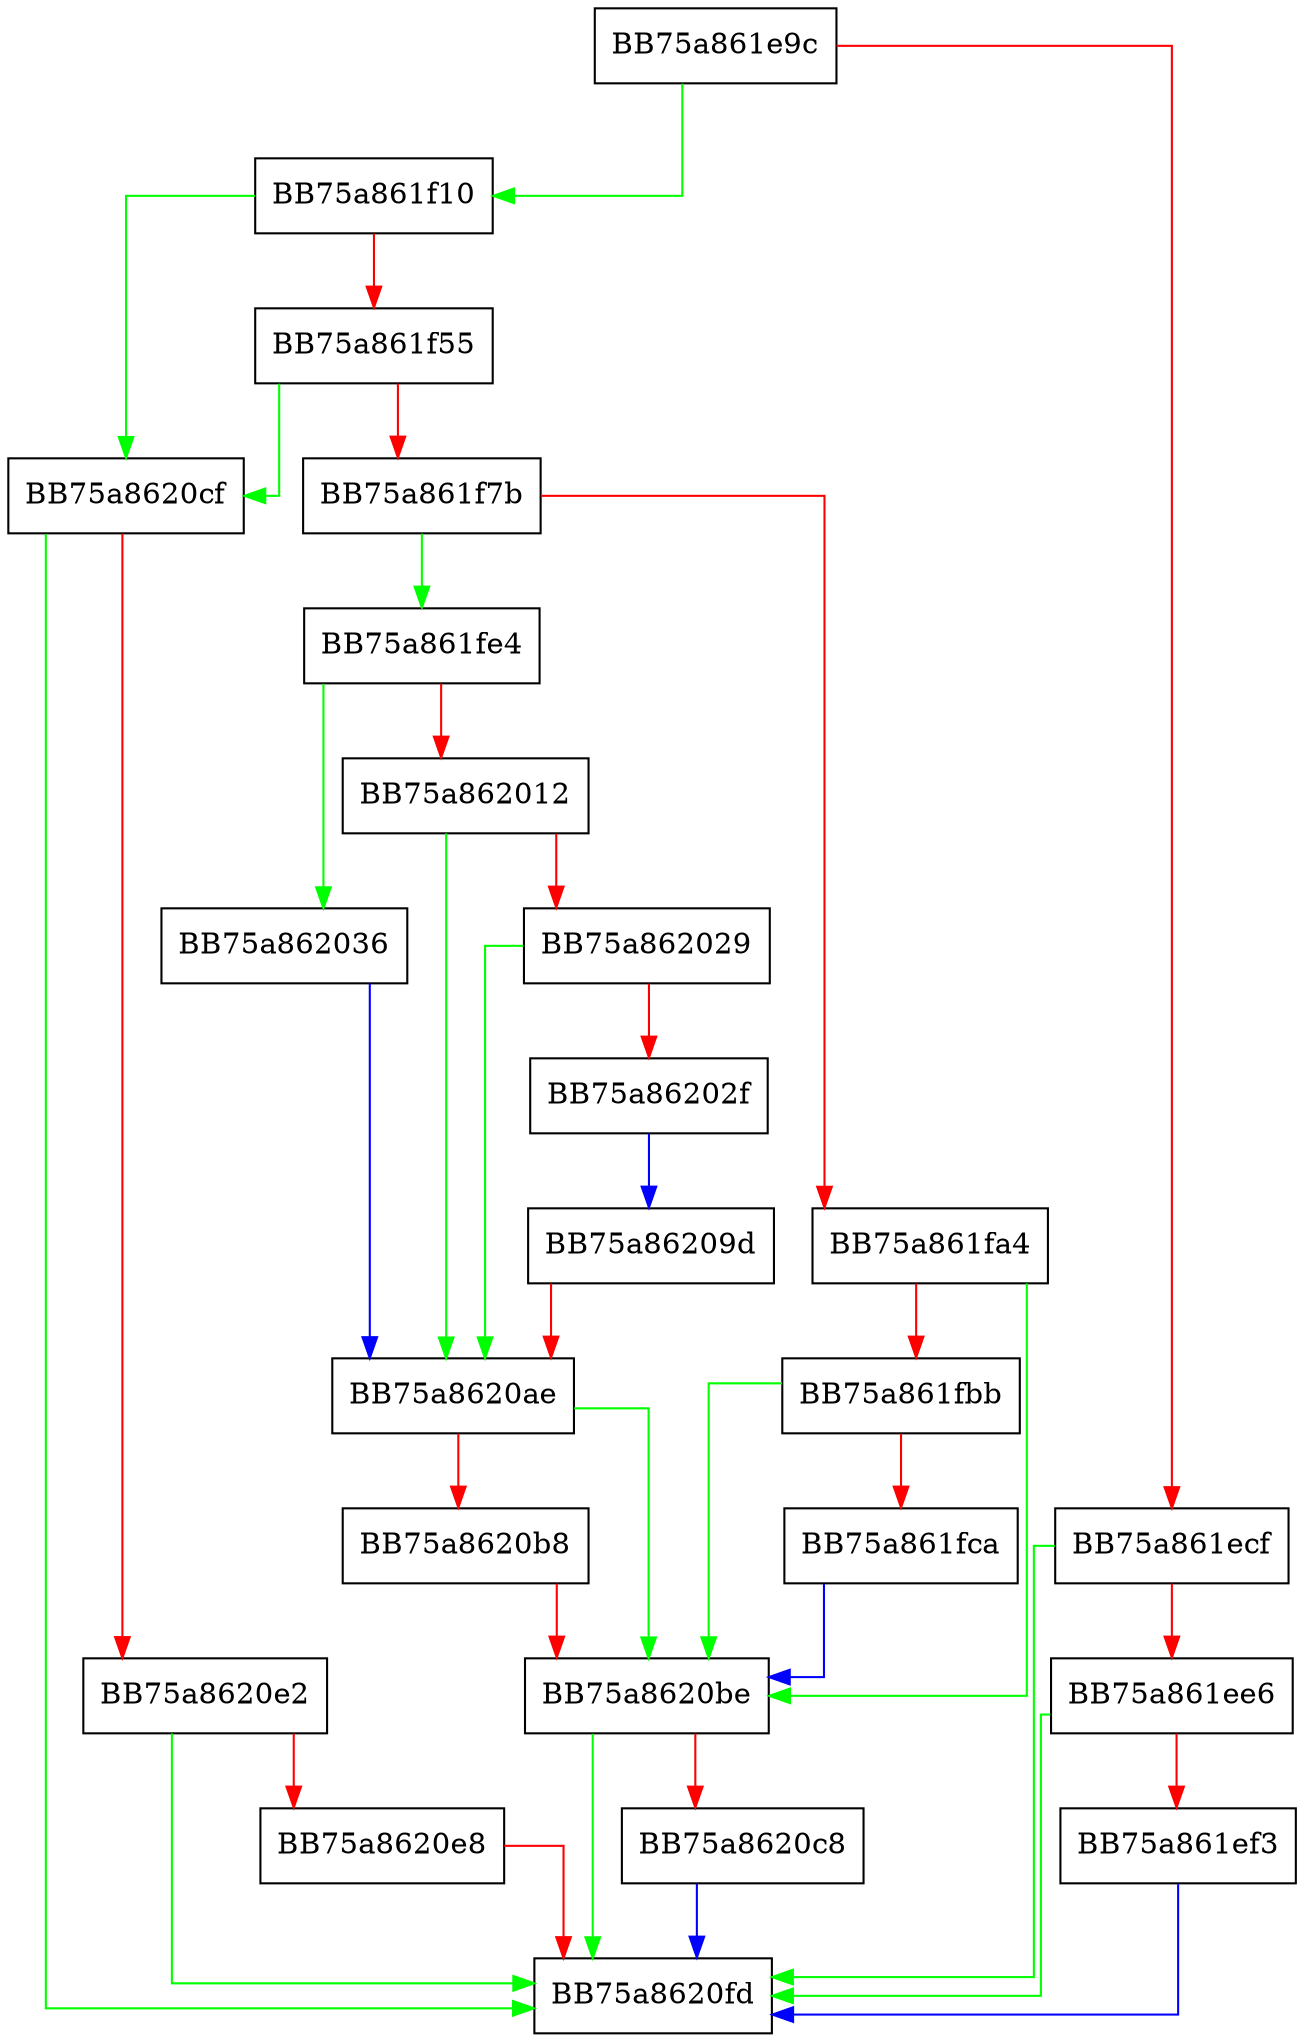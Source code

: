 digraph ProcessServiceChangeEvent {
  node [shape="box"];
  graph [splines=ortho];
  BB75a861e9c -> BB75a861f10 [color="green"];
  BB75a861e9c -> BB75a861ecf [color="red"];
  BB75a861ecf -> BB75a8620fd [color="green"];
  BB75a861ecf -> BB75a861ee6 [color="red"];
  BB75a861ee6 -> BB75a8620fd [color="green"];
  BB75a861ee6 -> BB75a861ef3 [color="red"];
  BB75a861ef3 -> BB75a8620fd [color="blue"];
  BB75a861f10 -> BB75a8620cf [color="green"];
  BB75a861f10 -> BB75a861f55 [color="red"];
  BB75a861f55 -> BB75a8620cf [color="green"];
  BB75a861f55 -> BB75a861f7b [color="red"];
  BB75a861f7b -> BB75a861fe4 [color="green"];
  BB75a861f7b -> BB75a861fa4 [color="red"];
  BB75a861fa4 -> BB75a8620be [color="green"];
  BB75a861fa4 -> BB75a861fbb [color="red"];
  BB75a861fbb -> BB75a8620be [color="green"];
  BB75a861fbb -> BB75a861fca [color="red"];
  BB75a861fca -> BB75a8620be [color="blue"];
  BB75a861fe4 -> BB75a862036 [color="green"];
  BB75a861fe4 -> BB75a862012 [color="red"];
  BB75a862012 -> BB75a8620ae [color="green"];
  BB75a862012 -> BB75a862029 [color="red"];
  BB75a862029 -> BB75a8620ae [color="green"];
  BB75a862029 -> BB75a86202f [color="red"];
  BB75a86202f -> BB75a86209d [color="blue"];
  BB75a862036 -> BB75a8620ae [color="blue"];
  BB75a86209d -> BB75a8620ae [color="red"];
  BB75a8620ae -> BB75a8620be [color="green"];
  BB75a8620ae -> BB75a8620b8 [color="red"];
  BB75a8620b8 -> BB75a8620be [color="red"];
  BB75a8620be -> BB75a8620fd [color="green"];
  BB75a8620be -> BB75a8620c8 [color="red"];
  BB75a8620c8 -> BB75a8620fd [color="blue"];
  BB75a8620cf -> BB75a8620fd [color="green"];
  BB75a8620cf -> BB75a8620e2 [color="red"];
  BB75a8620e2 -> BB75a8620fd [color="green"];
  BB75a8620e2 -> BB75a8620e8 [color="red"];
  BB75a8620e8 -> BB75a8620fd [color="red"];
}